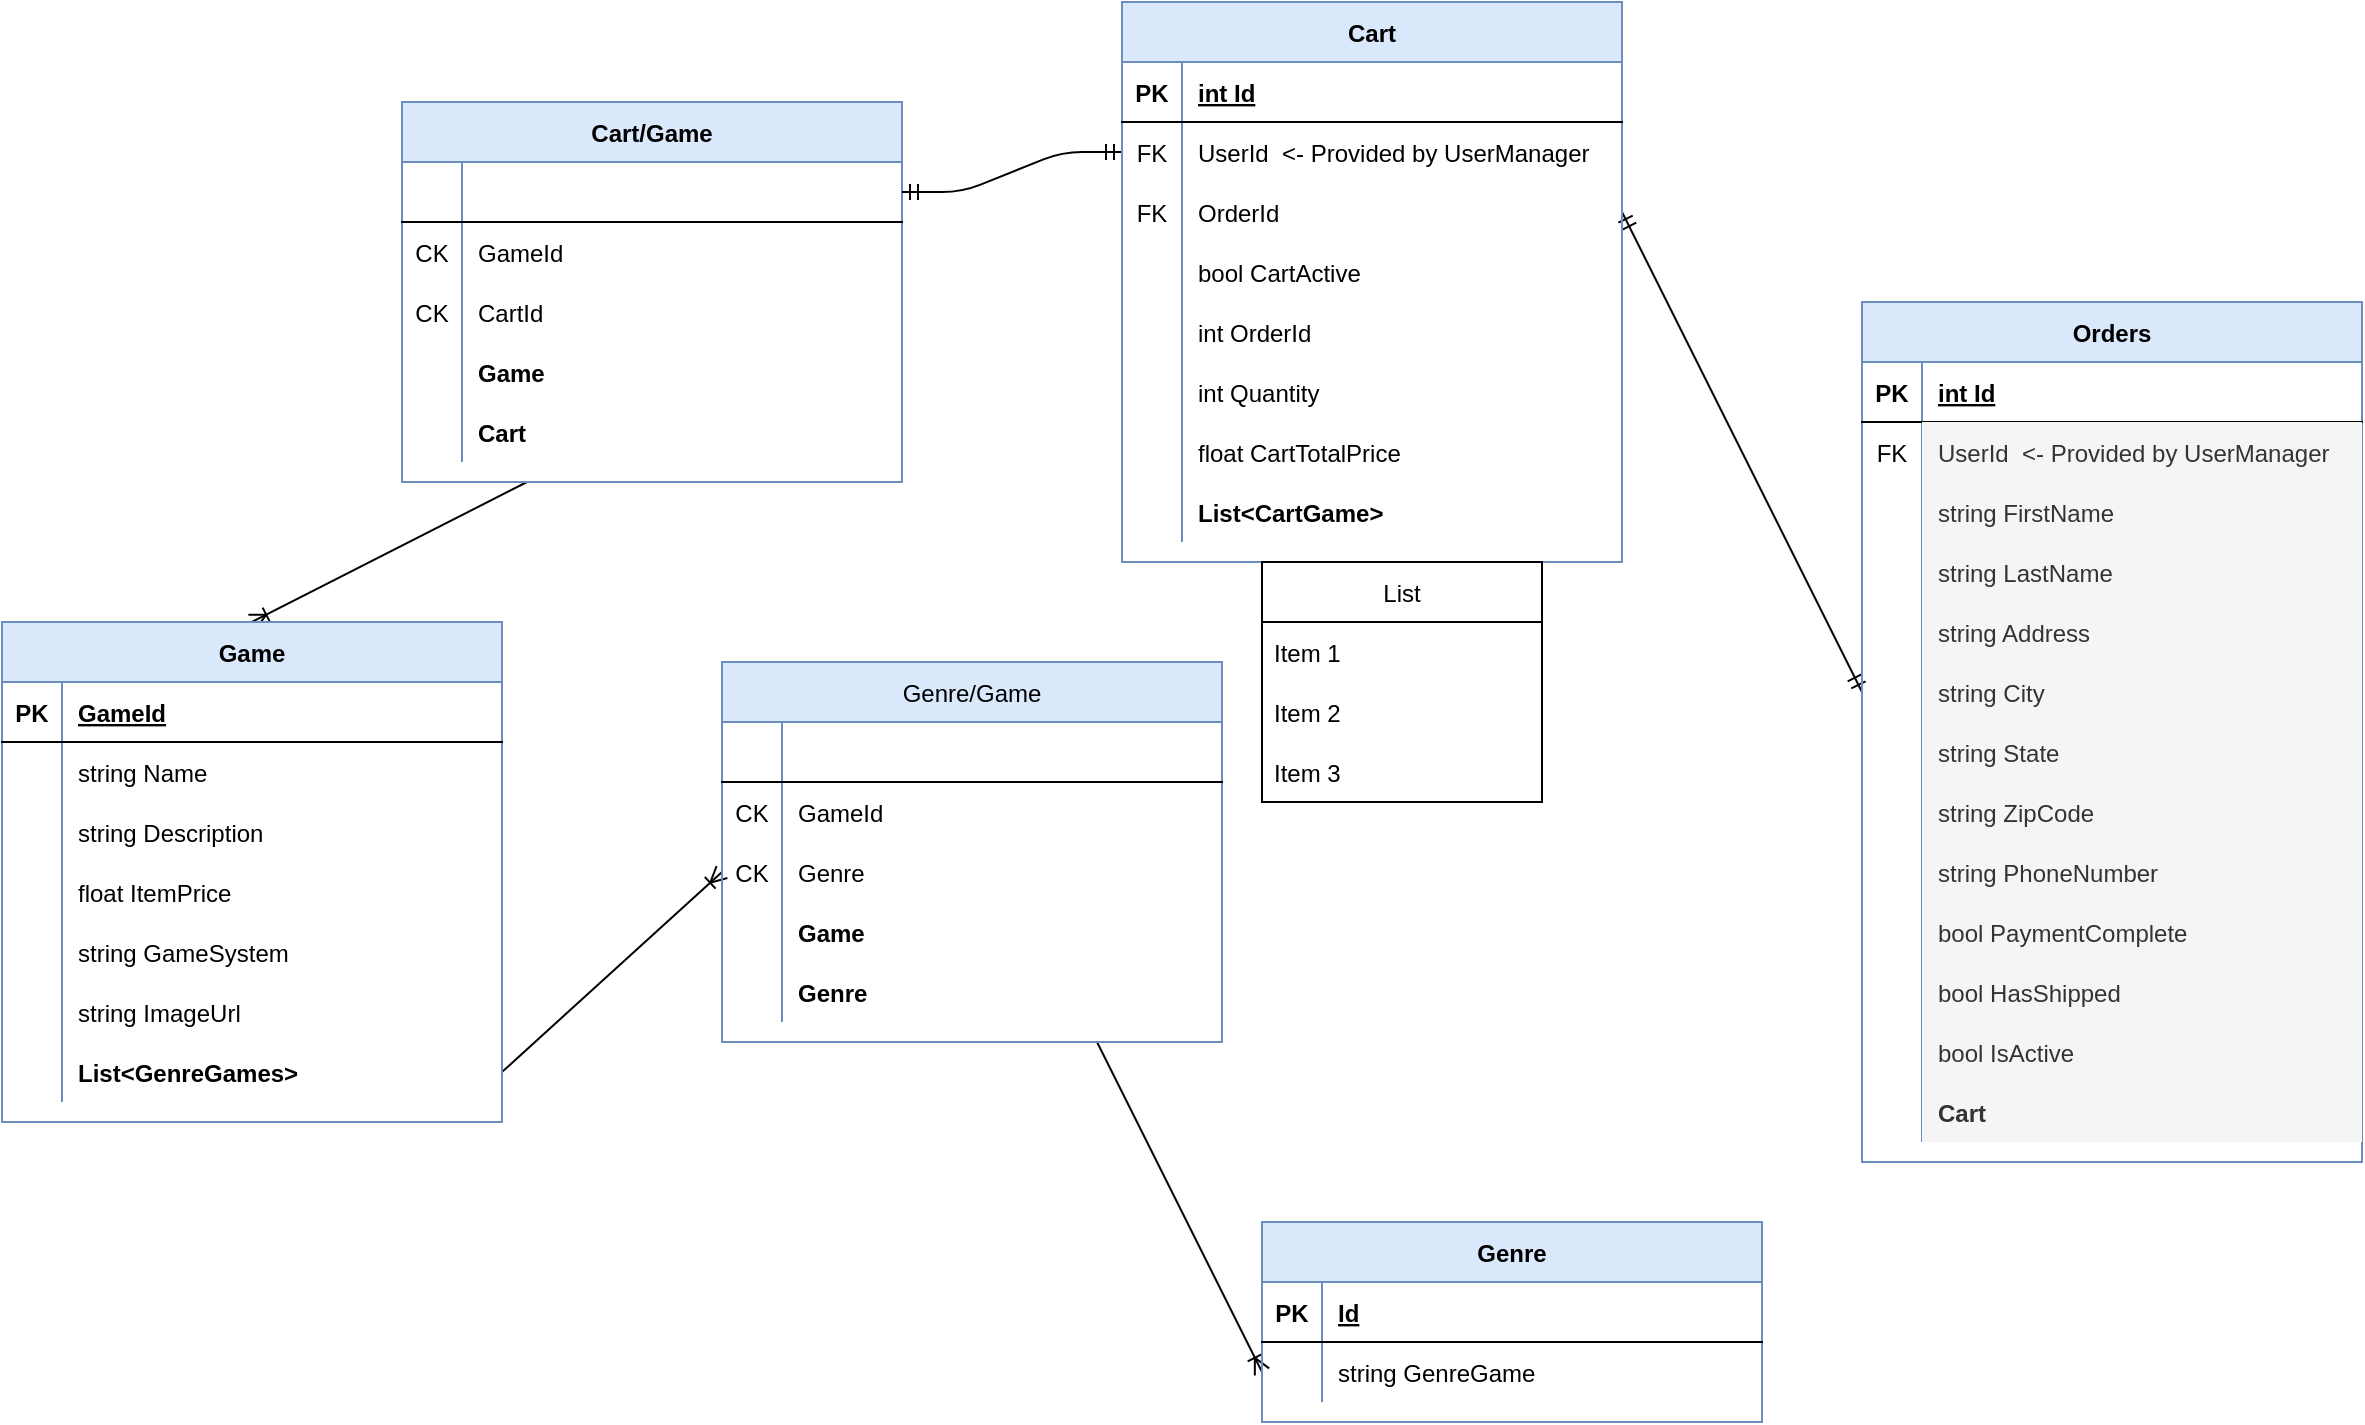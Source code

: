 <mxfile version="15.4.0" type="device"><diagram id="R2lEEEUBdFMjLlhIrx00" name="Page-1"><mxGraphModel dx="2062" dy="1182" grid="1" gridSize="10" guides="1" tooltips="1" connect="1" arrows="1" fold="1" page="1" pageScale="1" pageWidth="850" pageHeight="1100" math="0" shadow="0" extFonts="Permanent Marker^https://fonts.googleapis.com/css?family=Permanent+Marker"><root><mxCell id="0"/><mxCell id="1" parent="0"/><mxCell id="3c_IGy8FQZvmHHwzcWhP-22" value="" style="fontSize=12;html=1;endArrow=ERoneToMany;exitX=0.75;exitY=1;exitDx=0;exitDy=0;entryX=0;entryY=0.5;entryDx=0;entryDy=0;" parent="1" source="3c_IGy8FQZvmHHwzcWhP-15" target="3c_IGy8FQZvmHHwzcWhP-12" edge="1"><mxGeometry width="100" height="100" relative="1" as="geometry"><mxPoint x="510" y="760" as="sourcePoint"/><mxPoint x="610" y="660" as="targetPoint"/></mxGeometry></mxCell><mxCell id="3c_IGy8FQZvmHHwzcWhP-24" value="" style="fontSize=12;html=1;endArrow=ERoneToMany;entryX=0.5;entryY=0;entryDx=0;entryDy=0;exitX=0.25;exitY=1;exitDx=0;exitDy=0;" parent="1" source="3c_IGy8FQZvmHHwzcWhP-25" target="C-vyLk0tnHw3VtMMgP7b-23" edge="1"><mxGeometry width="100" height="100" relative="1" as="geometry"><mxPoint x="350" y="610" as="sourcePoint"/><mxPoint x="430" y="380" as="targetPoint"/></mxGeometry></mxCell><mxCell id="3c_IGy8FQZvmHHwzcWhP-25" value="Cart/Game" style="shape=table;startSize=30;container=1;collapsible=1;childLayout=tableLayout;fixedRows=1;rowLines=0;fontStyle=1;align=center;resizeLast=1;fillColor=#dae8fc;strokeColor=#6c8ebf;" parent="1" vertex="1"><mxGeometry x="220" y="320" width="250" height="190" as="geometry"/></mxCell><mxCell id="3c_IGy8FQZvmHHwzcWhP-26" value="" style="shape=partialRectangle;collapsible=0;dropTarget=0;pointerEvents=0;fillColor=none;points=[[0,0.5],[1,0.5]];portConstraint=eastwest;top=0;left=0;right=0;bottom=1;" parent="3c_IGy8FQZvmHHwzcWhP-25" vertex="1"><mxGeometry y="30" width="250" height="30" as="geometry"/></mxCell><mxCell id="3c_IGy8FQZvmHHwzcWhP-27" value="" style="shape=partialRectangle;overflow=hidden;connectable=0;fillColor=none;top=0;left=0;bottom=0;right=0;fontStyle=1;" parent="3c_IGy8FQZvmHHwzcWhP-26" vertex="1"><mxGeometry width="30" height="30" as="geometry"/></mxCell><mxCell id="3c_IGy8FQZvmHHwzcWhP-28" value="" style="shape=partialRectangle;overflow=hidden;connectable=0;fillColor=none;top=0;left=0;bottom=0;right=0;align=left;spacingLeft=6;fontStyle=5;" parent="3c_IGy8FQZvmHHwzcWhP-26" vertex="1"><mxGeometry x="30" width="220" height="30" as="geometry"/></mxCell><mxCell id="3c_IGy8FQZvmHHwzcWhP-29" value="" style="shape=partialRectangle;collapsible=0;dropTarget=0;pointerEvents=0;fillColor=none;points=[[0,0.5],[1,0.5]];portConstraint=eastwest;top=0;left=0;right=0;bottom=0;" parent="3c_IGy8FQZvmHHwzcWhP-25" vertex="1"><mxGeometry y="60" width="250" height="30" as="geometry"/></mxCell><mxCell id="3c_IGy8FQZvmHHwzcWhP-30" value="CK" style="shape=partialRectangle;overflow=hidden;connectable=0;fillColor=none;top=0;left=0;bottom=0;right=0;" parent="3c_IGy8FQZvmHHwzcWhP-29" vertex="1"><mxGeometry width="30" height="30" as="geometry"/></mxCell><mxCell id="3c_IGy8FQZvmHHwzcWhP-31" value="GameId" style="shape=partialRectangle;overflow=hidden;connectable=0;fillColor=none;top=0;left=0;bottom=0;right=0;align=left;spacingLeft=6;" parent="3c_IGy8FQZvmHHwzcWhP-29" vertex="1"><mxGeometry x="30" width="220" height="30" as="geometry"/></mxCell><mxCell id="3c_IGy8FQZvmHHwzcWhP-35" style="shape=partialRectangle;collapsible=0;dropTarget=0;pointerEvents=0;fillColor=none;points=[[0,0.5],[1,0.5]];portConstraint=eastwest;top=0;left=0;right=0;bottom=0;" parent="3c_IGy8FQZvmHHwzcWhP-25" vertex="1"><mxGeometry y="90" width="250" height="30" as="geometry"/></mxCell><mxCell id="3c_IGy8FQZvmHHwzcWhP-36" value="CK" style="shape=partialRectangle;overflow=hidden;connectable=0;fillColor=none;top=0;left=0;bottom=0;right=0;" parent="3c_IGy8FQZvmHHwzcWhP-35" vertex="1"><mxGeometry width="30" height="30" as="geometry"/></mxCell><mxCell id="3c_IGy8FQZvmHHwzcWhP-37" value="CartId" style="shape=partialRectangle;overflow=hidden;connectable=0;fillColor=none;top=0;left=0;bottom=0;right=0;align=left;spacingLeft=6;" parent="3c_IGy8FQZvmHHwzcWhP-35" vertex="1"><mxGeometry x="30" width="220" height="30" as="geometry"/></mxCell><mxCell id="6pikiVAuJs5K2kTqVLwY-70" style="shape=partialRectangle;collapsible=0;dropTarget=0;pointerEvents=0;fillColor=none;points=[[0,0.5],[1,0.5]];portConstraint=eastwest;top=0;left=0;right=0;bottom=0;" parent="3c_IGy8FQZvmHHwzcWhP-25" vertex="1"><mxGeometry y="120" width="250" height="30" as="geometry"/></mxCell><mxCell id="6pikiVAuJs5K2kTqVLwY-71" style="shape=partialRectangle;overflow=hidden;connectable=0;fillColor=none;top=0;left=0;bottom=0;right=0;" parent="6pikiVAuJs5K2kTqVLwY-70" vertex="1"><mxGeometry width="30" height="30" as="geometry"/></mxCell><mxCell id="6pikiVAuJs5K2kTqVLwY-72" value="Game" style="shape=partialRectangle;overflow=hidden;connectable=0;fillColor=none;top=0;left=0;bottom=0;right=0;align=left;spacingLeft=6;fontStyle=1" parent="6pikiVAuJs5K2kTqVLwY-70" vertex="1"><mxGeometry x="30" width="220" height="30" as="geometry"/></mxCell><mxCell id="6pikiVAuJs5K2kTqVLwY-67" style="shape=partialRectangle;collapsible=0;dropTarget=0;pointerEvents=0;fillColor=none;points=[[0,0.5],[1,0.5]];portConstraint=eastwest;top=0;left=0;right=0;bottom=0;" parent="3c_IGy8FQZvmHHwzcWhP-25" vertex="1"><mxGeometry y="150" width="250" height="30" as="geometry"/></mxCell><mxCell id="6pikiVAuJs5K2kTqVLwY-68" style="shape=partialRectangle;overflow=hidden;connectable=0;fillColor=none;top=0;left=0;bottom=0;right=0;" parent="6pikiVAuJs5K2kTqVLwY-67" vertex="1"><mxGeometry width="30" height="30" as="geometry"/></mxCell><mxCell id="6pikiVAuJs5K2kTqVLwY-69" value="Cart" style="shape=partialRectangle;overflow=hidden;connectable=0;fillColor=none;top=0;left=0;bottom=0;right=0;align=left;spacingLeft=6;fontStyle=1" parent="6pikiVAuJs5K2kTqVLwY-67" vertex="1"><mxGeometry x="30" width="220" height="30" as="geometry"/></mxCell><mxCell id="3c_IGy8FQZvmHHwzcWhP-32" value="" style="edgeStyle=entityRelationEdgeStyle;fontSize=12;html=1;endArrow=ERmandOne;startArrow=ERmandOne;entryX=0;entryY=0.5;entryDx=0;entryDy=0;exitX=1;exitY=0.5;exitDx=0;exitDy=0;" parent="1" source="3c_IGy8FQZvmHHwzcWhP-26" target="C-vyLk0tnHw3VtMMgP7b-17" edge="1"><mxGeometry width="100" height="100" relative="1" as="geometry"><mxPoint x="340" y="630" as="sourcePoint"/><mxPoint x="440" y="530" as="targetPoint"/></mxGeometry></mxCell><mxCell id="3c_IGy8FQZvmHHwzcWhP-34" value="" style="fontSize=12;html=1;endArrow=ERmandOne;startArrow=ERmandOne;exitX=1;exitY=0.5;exitDx=0;exitDy=0;entryX=0;entryY=0.5;entryDx=0;entryDy=0;" parent="1" source="C-vyLk0tnHw3VtMMgP7b-20" target="C-vyLk0tnHw3VtMMgP7b-9" edge="1"><mxGeometry width="100" height="100" relative="1" as="geometry"><mxPoint x="780" y="500" as="sourcePoint"/><mxPoint x="1050" y="240" as="targetPoint"/><Array as="points"/></mxGeometry></mxCell><mxCell id="3c_IGy8FQZvmHHwzcWhP-51" value="" style="fontSize=12;html=1;endArrow=ERoneToMany;entryX=0;entryY=0.5;entryDx=0;entryDy=0;exitX=1;exitY=0.5;exitDx=0;exitDy=0;" parent="1" source="C-vyLk0tnHw3VtMMgP7b-27" target="3c_IGy8FQZvmHHwzcWhP-38" edge="1"><mxGeometry width="100" height="100" relative="1" as="geometry"><mxPoint x="50" y="750" as="sourcePoint"/><mxPoint x="150" y="650" as="targetPoint"/></mxGeometry></mxCell><mxCell id="C-vyLk0tnHw3VtMMgP7b-2" value="Orders" style="shape=table;startSize=30;container=1;collapsible=1;childLayout=tableLayout;fixedRows=1;rowLines=0;fontStyle=1;align=center;resizeLast=1;fillColor=#dae8fc;strokeColor=#6c8ebf;" parent="1" vertex="1"><mxGeometry x="950" y="420" width="250" height="430" as="geometry"/></mxCell><mxCell id="C-vyLk0tnHw3VtMMgP7b-3" value="" style="shape=partialRectangle;collapsible=0;dropTarget=0;pointerEvents=0;fillColor=none;points=[[0,0.5],[1,0.5]];portConstraint=eastwest;top=0;left=0;right=0;bottom=1;" parent="C-vyLk0tnHw3VtMMgP7b-2" vertex="1"><mxGeometry y="30" width="250" height="30" as="geometry"/></mxCell><mxCell id="C-vyLk0tnHw3VtMMgP7b-4" value="PK" style="shape=partialRectangle;overflow=hidden;connectable=0;fillColor=none;top=0;left=0;bottom=0;right=0;fontStyle=1;" parent="C-vyLk0tnHw3VtMMgP7b-3" vertex="1"><mxGeometry width="30" height="30" as="geometry"/></mxCell><mxCell id="C-vyLk0tnHw3VtMMgP7b-5" value="int Id" style="shape=partialRectangle;overflow=hidden;connectable=0;fillColor=none;top=0;left=0;bottom=0;right=0;align=left;spacingLeft=6;fontStyle=5;" parent="C-vyLk0tnHw3VtMMgP7b-3" vertex="1"><mxGeometry x="30" width="220" height="30" as="geometry"/></mxCell><mxCell id="6pikiVAuJs5K2kTqVLwY-1" style="shape=partialRectangle;collapsible=0;dropTarget=0;pointerEvents=0;fillColor=none;points=[[0,0.5],[1,0.5]];portConstraint=eastwest;top=0;left=0;right=0;bottom=0;" parent="C-vyLk0tnHw3VtMMgP7b-2" vertex="1"><mxGeometry y="60" width="250" height="30" as="geometry"/></mxCell><mxCell id="6pikiVAuJs5K2kTqVLwY-2" value="FK" style="shape=partialRectangle;overflow=hidden;connectable=0;fillColor=none;top=0;left=0;bottom=0;right=0;" parent="6pikiVAuJs5K2kTqVLwY-1" vertex="1"><mxGeometry width="30" height="30" as="geometry"/></mxCell><mxCell id="6pikiVAuJs5K2kTqVLwY-3" value="UserId  &lt;- Provided by UserManager" style="shape=partialRectangle;overflow=hidden;connectable=0;fillColor=#f5f5f5;top=0;left=0;bottom=0;right=0;align=left;spacingLeft=6;strokeColor=#666666;fontColor=#333333;" parent="6pikiVAuJs5K2kTqVLwY-1" vertex="1"><mxGeometry x="30" width="220" height="30" as="geometry"/></mxCell><mxCell id="6pikiVAuJs5K2kTqVLwY-4" style="shape=partialRectangle;collapsible=0;dropTarget=0;pointerEvents=0;fillColor=none;points=[[0,0.5],[1,0.5]];portConstraint=eastwest;top=0;left=0;right=0;bottom=0;" parent="C-vyLk0tnHw3VtMMgP7b-2" vertex="1"><mxGeometry y="90" width="250" height="30" as="geometry"/></mxCell><mxCell id="6pikiVAuJs5K2kTqVLwY-5" style="shape=partialRectangle;overflow=hidden;connectable=0;fillColor=none;top=0;left=0;bottom=0;right=0;" parent="6pikiVAuJs5K2kTqVLwY-4" vertex="1"><mxGeometry width="30" height="30" as="geometry"/></mxCell><mxCell id="6pikiVAuJs5K2kTqVLwY-6" value="string FirstName" style="shape=partialRectangle;overflow=hidden;connectable=0;fillColor=#f5f5f5;top=0;left=0;bottom=0;right=0;align=left;spacingLeft=6;strokeColor=#666666;fontColor=#333333;" parent="6pikiVAuJs5K2kTqVLwY-4" vertex="1"><mxGeometry x="30" width="220" height="30" as="geometry"/></mxCell><mxCell id="6pikiVAuJs5K2kTqVLwY-7" style="shape=partialRectangle;collapsible=0;dropTarget=0;pointerEvents=0;fillColor=none;points=[[0,0.5],[1,0.5]];portConstraint=eastwest;top=0;left=0;right=0;bottom=0;" parent="C-vyLk0tnHw3VtMMgP7b-2" vertex="1"><mxGeometry y="120" width="250" height="30" as="geometry"/></mxCell><mxCell id="6pikiVAuJs5K2kTqVLwY-8" style="shape=partialRectangle;overflow=hidden;connectable=0;fillColor=none;top=0;left=0;bottom=0;right=0;" parent="6pikiVAuJs5K2kTqVLwY-7" vertex="1"><mxGeometry width="30" height="30" as="geometry"/></mxCell><mxCell id="6pikiVAuJs5K2kTqVLwY-9" value="string LastName" style="shape=partialRectangle;overflow=hidden;connectable=0;fillColor=#f5f5f5;top=0;left=0;bottom=0;right=0;align=left;spacingLeft=6;strokeColor=#666666;fontColor=#333333;" parent="6pikiVAuJs5K2kTqVLwY-7" vertex="1"><mxGeometry x="30" width="220" height="30" as="geometry"/></mxCell><mxCell id="C-vyLk0tnHw3VtMMgP7b-6" value="" style="shape=partialRectangle;collapsible=0;dropTarget=0;pointerEvents=0;fillColor=none;points=[[0,0.5],[1,0.5]];portConstraint=eastwest;top=0;left=0;right=0;bottom=0;" parent="C-vyLk0tnHw3VtMMgP7b-2" vertex="1"><mxGeometry y="150" width="250" height="30" as="geometry"/></mxCell><mxCell id="C-vyLk0tnHw3VtMMgP7b-7" value="" style="shape=partialRectangle;overflow=hidden;connectable=0;fillColor=none;top=0;left=0;bottom=0;right=0;" parent="C-vyLk0tnHw3VtMMgP7b-6" vertex="1"><mxGeometry width="30" height="30" as="geometry"/></mxCell><mxCell id="C-vyLk0tnHw3VtMMgP7b-8" value="string Address" style="shape=partialRectangle;overflow=hidden;connectable=0;fillColor=#f5f5f5;top=0;left=0;bottom=0;right=0;align=left;spacingLeft=6;strokeColor=#666666;fontColor=#333333;" parent="C-vyLk0tnHw3VtMMgP7b-6" vertex="1"><mxGeometry x="30" width="220" height="30" as="geometry"/></mxCell><mxCell id="C-vyLk0tnHw3VtMMgP7b-9" value="" style="shape=partialRectangle;collapsible=0;dropTarget=0;pointerEvents=0;fillColor=none;points=[[0,0.5],[1,0.5]];portConstraint=eastwest;top=0;left=0;right=0;bottom=0;" parent="C-vyLk0tnHw3VtMMgP7b-2" vertex="1"><mxGeometry y="180" width="250" height="30" as="geometry"/></mxCell><mxCell id="C-vyLk0tnHw3VtMMgP7b-10" value="" style="shape=partialRectangle;overflow=hidden;connectable=0;fillColor=none;top=0;left=0;bottom=0;right=0;" parent="C-vyLk0tnHw3VtMMgP7b-9" vertex="1"><mxGeometry width="30" height="30" as="geometry"/></mxCell><mxCell id="C-vyLk0tnHw3VtMMgP7b-11" value="string City" style="shape=partialRectangle;overflow=hidden;connectable=0;fillColor=#f5f5f5;top=0;left=0;bottom=0;right=0;align=left;spacingLeft=6;fontStyle=0;strokeColor=#666666;fontColor=#333333;" parent="C-vyLk0tnHw3VtMMgP7b-9" vertex="1"><mxGeometry x="30" width="220" height="30" as="geometry"/></mxCell><mxCell id="6pikiVAuJs5K2kTqVLwY-25" style="shape=partialRectangle;collapsible=0;dropTarget=0;pointerEvents=0;fillColor=none;points=[[0,0.5],[1,0.5]];portConstraint=eastwest;top=0;left=0;right=0;bottom=0;" parent="C-vyLk0tnHw3VtMMgP7b-2" vertex="1"><mxGeometry y="210" width="250" height="30" as="geometry"/></mxCell><mxCell id="6pikiVAuJs5K2kTqVLwY-26" style="shape=partialRectangle;overflow=hidden;connectable=0;fillColor=none;top=0;left=0;bottom=0;right=0;" parent="6pikiVAuJs5K2kTqVLwY-25" vertex="1"><mxGeometry width="30" height="30" as="geometry"/></mxCell><mxCell id="6pikiVAuJs5K2kTqVLwY-27" value="string State" style="shape=partialRectangle;overflow=hidden;connectable=0;fillColor=#f5f5f5;top=0;left=0;bottom=0;right=0;align=left;spacingLeft=6;fontStyle=0;strokeColor=#666666;fontColor=#333333;" parent="6pikiVAuJs5K2kTqVLwY-25" vertex="1"><mxGeometry x="30" width="220" height="30" as="geometry"/></mxCell><mxCell id="6pikiVAuJs5K2kTqVLwY-22" style="shape=partialRectangle;collapsible=0;dropTarget=0;pointerEvents=0;fillColor=none;points=[[0,0.5],[1,0.5]];portConstraint=eastwest;top=0;left=0;right=0;bottom=0;" parent="C-vyLk0tnHw3VtMMgP7b-2" vertex="1"><mxGeometry y="240" width="250" height="30" as="geometry"/></mxCell><mxCell id="6pikiVAuJs5K2kTqVLwY-23" style="shape=partialRectangle;overflow=hidden;connectable=0;fillColor=none;top=0;left=0;bottom=0;right=0;" parent="6pikiVAuJs5K2kTqVLwY-22" vertex="1"><mxGeometry width="30" height="30" as="geometry"/></mxCell><mxCell id="6pikiVAuJs5K2kTqVLwY-24" value="string ZipCode" style="shape=partialRectangle;overflow=hidden;connectable=0;fillColor=#f5f5f5;top=0;left=0;bottom=0;right=0;align=left;spacingLeft=6;fontStyle=0;strokeColor=#666666;fontColor=#333333;" parent="6pikiVAuJs5K2kTqVLwY-22" vertex="1"><mxGeometry x="30" width="220" height="30" as="geometry"/></mxCell><mxCell id="6pikiVAuJs5K2kTqVLwY-19" style="shape=partialRectangle;collapsible=0;dropTarget=0;pointerEvents=0;fillColor=none;points=[[0,0.5],[1,0.5]];portConstraint=eastwest;top=0;left=0;right=0;bottom=0;" parent="C-vyLk0tnHw3VtMMgP7b-2" vertex="1"><mxGeometry y="270" width="250" height="30" as="geometry"/></mxCell><mxCell id="6pikiVAuJs5K2kTqVLwY-20" style="shape=partialRectangle;overflow=hidden;connectable=0;fillColor=none;top=0;left=0;bottom=0;right=0;" parent="6pikiVAuJs5K2kTqVLwY-19" vertex="1"><mxGeometry width="30" height="30" as="geometry"/></mxCell><mxCell id="6pikiVAuJs5K2kTqVLwY-21" value="string PhoneNumber" style="shape=partialRectangle;overflow=hidden;connectable=0;fillColor=#f5f5f5;top=0;left=0;bottom=0;right=0;align=left;spacingLeft=6;fontStyle=0;strokeColor=#666666;fontColor=#333333;" parent="6pikiVAuJs5K2kTqVLwY-19" vertex="1"><mxGeometry x="30" width="220" height="30" as="geometry"/></mxCell><mxCell id="6pikiVAuJs5K2kTqVLwY-16" style="shape=partialRectangle;collapsible=0;dropTarget=0;pointerEvents=0;fillColor=none;points=[[0,0.5],[1,0.5]];portConstraint=eastwest;top=0;left=0;right=0;bottom=0;" parent="C-vyLk0tnHw3VtMMgP7b-2" vertex="1"><mxGeometry y="300" width="250" height="30" as="geometry"/></mxCell><mxCell id="6pikiVAuJs5K2kTqVLwY-17" style="shape=partialRectangle;overflow=hidden;connectable=0;fillColor=none;top=0;left=0;bottom=0;right=0;" parent="6pikiVAuJs5K2kTqVLwY-16" vertex="1"><mxGeometry width="30" height="30" as="geometry"/></mxCell><mxCell id="6pikiVAuJs5K2kTqVLwY-18" value="bool PaymentComplete" style="shape=partialRectangle;overflow=hidden;connectable=0;fillColor=#f5f5f5;top=0;left=0;bottom=0;right=0;align=left;spacingLeft=6;fontStyle=0;strokeColor=#666666;fontColor=#333333;" parent="6pikiVAuJs5K2kTqVLwY-16" vertex="1"><mxGeometry x="30" width="220" height="30" as="geometry"/></mxCell><mxCell id="6pikiVAuJs5K2kTqVLwY-13" style="shape=partialRectangle;collapsible=0;dropTarget=0;pointerEvents=0;fillColor=none;points=[[0,0.5],[1,0.5]];portConstraint=eastwest;top=0;left=0;right=0;bottom=0;" parent="C-vyLk0tnHw3VtMMgP7b-2" vertex="1"><mxGeometry y="330" width="250" height="30" as="geometry"/></mxCell><mxCell id="6pikiVAuJs5K2kTqVLwY-14" style="shape=partialRectangle;overflow=hidden;connectable=0;fillColor=none;top=0;left=0;bottom=0;right=0;" parent="6pikiVAuJs5K2kTqVLwY-13" vertex="1"><mxGeometry width="30" height="30" as="geometry"/></mxCell><mxCell id="6pikiVAuJs5K2kTqVLwY-15" value="bool HasShipped" style="shape=partialRectangle;overflow=hidden;connectable=0;fillColor=#f5f5f5;top=0;left=0;bottom=0;right=0;align=left;spacingLeft=6;fontStyle=0;strokeColor=#666666;fontColor=#333333;" parent="6pikiVAuJs5K2kTqVLwY-13" vertex="1"><mxGeometry x="30" width="220" height="30" as="geometry"/></mxCell><mxCell id="6pikiVAuJs5K2kTqVLwY-34" style="shape=partialRectangle;collapsible=0;dropTarget=0;pointerEvents=0;fillColor=none;points=[[0,0.5],[1,0.5]];portConstraint=eastwest;top=0;left=0;right=0;bottom=0;" parent="C-vyLk0tnHw3VtMMgP7b-2" vertex="1"><mxGeometry y="360" width="250" height="30" as="geometry"/></mxCell><mxCell id="6pikiVAuJs5K2kTqVLwY-35" style="shape=partialRectangle;overflow=hidden;connectable=0;fillColor=none;top=0;left=0;bottom=0;right=0;" parent="6pikiVAuJs5K2kTqVLwY-34" vertex="1"><mxGeometry width="30" height="30" as="geometry"/></mxCell><mxCell id="6pikiVAuJs5K2kTqVLwY-36" value="bool IsActive" style="shape=partialRectangle;overflow=hidden;connectable=0;fillColor=#f5f5f5;top=0;left=0;bottom=0;right=0;align=left;spacingLeft=6;fontStyle=0;strokeColor=#666666;fontColor=#333333;" parent="6pikiVAuJs5K2kTqVLwY-34" vertex="1"><mxGeometry x="30" width="220" height="30" as="geometry"/></mxCell><mxCell id="3c_IGy8FQZvmHHwzcWhP-52" style="shape=partialRectangle;collapsible=0;dropTarget=0;pointerEvents=0;fillColor=none;points=[[0,0.5],[1,0.5]];portConstraint=eastwest;top=0;left=0;right=0;bottom=0;" parent="C-vyLk0tnHw3VtMMgP7b-2" vertex="1"><mxGeometry y="390" width="250" height="30" as="geometry"/></mxCell><mxCell id="3c_IGy8FQZvmHHwzcWhP-53" style="shape=partialRectangle;overflow=hidden;connectable=0;fillColor=none;top=0;left=0;bottom=0;right=0;" parent="3c_IGy8FQZvmHHwzcWhP-52" vertex="1"><mxGeometry width="30" height="30" as="geometry"/></mxCell><mxCell id="3c_IGy8FQZvmHHwzcWhP-54" value="Cart" style="shape=partialRectangle;overflow=hidden;connectable=0;fillColor=#f5f5f5;top=0;left=0;bottom=0;right=0;align=left;spacingLeft=6;fontStyle=1;strokeColor=#666666;fontColor=#333333;" parent="3c_IGy8FQZvmHHwzcWhP-52" vertex="1"><mxGeometry x="30" width="220" height="30" as="geometry"/></mxCell><mxCell id="C-vyLk0tnHw3VtMMgP7b-13" value="Cart" style="shape=table;startSize=30;container=1;collapsible=1;childLayout=tableLayout;fixedRows=1;rowLines=0;fontStyle=1;align=center;resizeLast=1;fillColor=#dae8fc;strokeColor=#6c8ebf;" parent="1" vertex="1"><mxGeometry x="580" y="270" width="250" height="280" as="geometry"/></mxCell><mxCell id="C-vyLk0tnHw3VtMMgP7b-14" value="" style="shape=partialRectangle;collapsible=0;dropTarget=0;pointerEvents=0;fillColor=none;points=[[0,0.5],[1,0.5]];portConstraint=eastwest;top=0;left=0;right=0;bottom=1;" parent="C-vyLk0tnHw3VtMMgP7b-13" vertex="1"><mxGeometry y="30" width="250" height="30" as="geometry"/></mxCell><mxCell id="C-vyLk0tnHw3VtMMgP7b-15" value="PK" style="shape=partialRectangle;overflow=hidden;connectable=0;fillColor=none;top=0;left=0;bottom=0;right=0;fontStyle=1;" parent="C-vyLk0tnHw3VtMMgP7b-14" vertex="1"><mxGeometry width="30" height="30" as="geometry"/></mxCell><mxCell id="C-vyLk0tnHw3VtMMgP7b-16" value="int Id" style="shape=partialRectangle;overflow=hidden;connectable=0;fillColor=none;top=0;left=0;bottom=0;right=0;align=left;spacingLeft=6;fontStyle=5;" parent="C-vyLk0tnHw3VtMMgP7b-14" vertex="1"><mxGeometry x="30" width="220" height="30" as="geometry"/></mxCell><mxCell id="C-vyLk0tnHw3VtMMgP7b-17" value="" style="shape=partialRectangle;collapsible=0;dropTarget=0;pointerEvents=0;fillColor=none;points=[[0,0.5],[1,0.5]];portConstraint=eastwest;top=0;left=0;right=0;bottom=0;" parent="C-vyLk0tnHw3VtMMgP7b-13" vertex="1"><mxGeometry y="60" width="250" height="30" as="geometry"/></mxCell><mxCell id="C-vyLk0tnHw3VtMMgP7b-18" value="FK" style="shape=partialRectangle;overflow=hidden;connectable=0;fillColor=none;top=0;left=0;bottom=0;right=0;" parent="C-vyLk0tnHw3VtMMgP7b-17" vertex="1"><mxGeometry width="30" height="30" as="geometry"/></mxCell><mxCell id="C-vyLk0tnHw3VtMMgP7b-19" value="UserId  &lt;- Provided by UserManager" style="shape=partialRectangle;overflow=hidden;connectable=0;fillColor=none;top=0;left=0;bottom=0;right=0;align=left;spacingLeft=6;" parent="C-vyLk0tnHw3VtMMgP7b-17" vertex="1"><mxGeometry x="30" width="220" height="30" as="geometry"/></mxCell><mxCell id="C-vyLk0tnHw3VtMMgP7b-20" value="" style="shape=partialRectangle;collapsible=0;dropTarget=0;pointerEvents=0;fillColor=none;points=[[0,0.5],[1,0.5]];portConstraint=eastwest;top=0;left=0;right=0;bottom=0;" parent="C-vyLk0tnHw3VtMMgP7b-13" vertex="1"><mxGeometry y="90" width="250" height="30" as="geometry"/></mxCell><mxCell id="C-vyLk0tnHw3VtMMgP7b-21" value="FK" style="shape=partialRectangle;overflow=hidden;connectable=0;fillColor=none;top=0;left=0;bottom=0;right=0;" parent="C-vyLk0tnHw3VtMMgP7b-20" vertex="1"><mxGeometry width="30" height="30" as="geometry"/></mxCell><mxCell id="C-vyLk0tnHw3VtMMgP7b-22" value="OrderId" style="shape=partialRectangle;overflow=hidden;connectable=0;fillColor=none;top=0;left=0;bottom=0;right=0;align=left;spacingLeft=6;" parent="C-vyLk0tnHw3VtMMgP7b-20" vertex="1"><mxGeometry x="30" width="220" height="30" as="geometry"/></mxCell><mxCell id="3c_IGy8FQZvmHHwzcWhP-42" style="shape=partialRectangle;collapsible=0;dropTarget=0;pointerEvents=0;fillColor=none;points=[[0,0.5],[1,0.5]];portConstraint=eastwest;top=0;left=0;right=0;bottom=0;" parent="C-vyLk0tnHw3VtMMgP7b-13" vertex="1"><mxGeometry y="120" width="250" height="30" as="geometry"/></mxCell><mxCell id="3c_IGy8FQZvmHHwzcWhP-43" style="shape=partialRectangle;overflow=hidden;connectable=0;fillColor=none;top=0;left=0;bottom=0;right=0;" parent="3c_IGy8FQZvmHHwzcWhP-42" vertex="1"><mxGeometry width="30" height="30" as="geometry"/></mxCell><mxCell id="3c_IGy8FQZvmHHwzcWhP-44" value="bool CartActive" style="shape=partialRectangle;overflow=hidden;connectable=0;fillColor=none;top=0;left=0;bottom=0;right=0;align=left;spacingLeft=6;fontStyle=0" parent="3c_IGy8FQZvmHHwzcWhP-42" vertex="1"><mxGeometry x="30" width="220" height="30" as="geometry"/></mxCell><mxCell id="6pikiVAuJs5K2kTqVLwY-49" style="shape=partialRectangle;collapsible=0;dropTarget=0;pointerEvents=0;fillColor=none;points=[[0,0.5],[1,0.5]];portConstraint=eastwest;top=0;left=0;right=0;bottom=0;" parent="C-vyLk0tnHw3VtMMgP7b-13" vertex="1"><mxGeometry y="150" width="250" height="30" as="geometry"/></mxCell><mxCell id="6pikiVAuJs5K2kTqVLwY-50" value="" style="shape=partialRectangle;overflow=hidden;connectable=0;fillColor=none;top=0;left=0;bottom=0;right=0;" parent="6pikiVAuJs5K2kTqVLwY-49" vertex="1"><mxGeometry width="30" height="30" as="geometry"/></mxCell><mxCell id="6pikiVAuJs5K2kTqVLwY-51" value="int OrderId" style="shape=partialRectangle;overflow=hidden;connectable=0;fillColor=none;top=0;left=0;bottom=0;right=0;align=left;spacingLeft=6;fontStyle=0" parent="6pikiVAuJs5K2kTqVLwY-49" vertex="1"><mxGeometry x="30" width="220" height="30" as="geometry"/></mxCell><mxCell id="6pikiVAuJs5K2kTqVLwY-46" style="shape=partialRectangle;collapsible=0;dropTarget=0;pointerEvents=0;fillColor=none;points=[[0,0.5],[1,0.5]];portConstraint=eastwest;top=0;left=0;right=0;bottom=0;" parent="C-vyLk0tnHw3VtMMgP7b-13" vertex="1"><mxGeometry y="180" width="250" height="30" as="geometry"/></mxCell><mxCell id="6pikiVAuJs5K2kTqVLwY-47" value="" style="shape=partialRectangle;overflow=hidden;connectable=0;fillColor=none;top=0;left=0;bottom=0;right=0;" parent="6pikiVAuJs5K2kTqVLwY-46" vertex="1"><mxGeometry width="30" height="30" as="geometry"/></mxCell><mxCell id="6pikiVAuJs5K2kTqVLwY-48" value="int Quantity" style="shape=partialRectangle;overflow=hidden;connectable=0;fillColor=none;top=0;left=0;bottom=0;right=0;align=left;spacingLeft=6;fontStyle=0" parent="6pikiVAuJs5K2kTqVLwY-46" vertex="1"><mxGeometry x="30" width="220" height="30" as="geometry"/></mxCell><mxCell id="6pikiVAuJs5K2kTqVLwY-43" style="shape=partialRectangle;collapsible=0;dropTarget=0;pointerEvents=0;fillColor=none;points=[[0,0.5],[1,0.5]];portConstraint=eastwest;top=0;left=0;right=0;bottom=0;" parent="C-vyLk0tnHw3VtMMgP7b-13" vertex="1"><mxGeometry y="210" width="250" height="30" as="geometry"/></mxCell><mxCell id="6pikiVAuJs5K2kTqVLwY-44" style="shape=partialRectangle;overflow=hidden;connectable=0;fillColor=none;top=0;left=0;bottom=0;right=0;" parent="6pikiVAuJs5K2kTqVLwY-43" vertex="1"><mxGeometry width="30" height="30" as="geometry"/></mxCell><mxCell id="6pikiVAuJs5K2kTqVLwY-45" value="float CartTotalPrice" style="shape=partialRectangle;overflow=hidden;connectable=0;fillColor=none;top=0;left=0;bottom=0;right=0;align=left;spacingLeft=6;fontStyle=0" parent="6pikiVAuJs5K2kTqVLwY-43" vertex="1"><mxGeometry x="30" width="220" height="30" as="geometry"/></mxCell><mxCell id="6pikiVAuJs5K2kTqVLwY-37" style="shape=partialRectangle;collapsible=0;dropTarget=0;pointerEvents=0;fillColor=none;points=[[0,0.5],[1,0.5]];portConstraint=eastwest;top=0;left=0;right=0;bottom=0;" parent="C-vyLk0tnHw3VtMMgP7b-13" vertex="1"><mxGeometry y="240" width="250" height="30" as="geometry"/></mxCell><mxCell id="6pikiVAuJs5K2kTqVLwY-38" style="shape=partialRectangle;overflow=hidden;connectable=0;fillColor=none;top=0;left=0;bottom=0;right=0;" parent="6pikiVAuJs5K2kTqVLwY-37" vertex="1"><mxGeometry width="30" height="30" as="geometry"/></mxCell><mxCell id="6pikiVAuJs5K2kTqVLwY-39" value="List&lt;CartGame&gt;" style="shape=partialRectangle;overflow=hidden;connectable=0;fillColor=none;top=0;left=0;bottom=0;right=0;align=left;spacingLeft=6;fontStyle=1" parent="6pikiVAuJs5K2kTqVLwY-37" vertex="1"><mxGeometry x="30" width="220" height="30" as="geometry"/></mxCell><mxCell id="3c_IGy8FQZvmHHwzcWhP-15" value="Genre/Game" style="shape=table;startSize=30;container=1;collapsible=1;childLayout=tableLayout;fixedRows=1;rowLines=0;fontStyle=0;align=center;resizeLast=1;fillColor=#dae8fc;strokeColor=#6c8ebf;" parent="1" vertex="1"><mxGeometry x="380" y="600" width="250" height="190" as="geometry"/></mxCell><mxCell id="3c_IGy8FQZvmHHwzcWhP-16" value="" style="shape=partialRectangle;collapsible=0;dropTarget=0;pointerEvents=0;fillColor=none;points=[[0,0.5],[1,0.5]];portConstraint=eastwest;top=0;left=0;right=0;bottom=1;" parent="3c_IGy8FQZvmHHwzcWhP-15" vertex="1"><mxGeometry y="30" width="250" height="30" as="geometry"/></mxCell><mxCell id="3c_IGy8FQZvmHHwzcWhP-17" value="" style="shape=partialRectangle;overflow=hidden;connectable=0;fillColor=none;top=0;left=0;bottom=0;right=0;fontStyle=1;" parent="3c_IGy8FQZvmHHwzcWhP-16" vertex="1"><mxGeometry width="30" height="30" as="geometry"/></mxCell><mxCell id="3c_IGy8FQZvmHHwzcWhP-18" value="" style="shape=partialRectangle;overflow=hidden;connectable=0;fillColor=none;top=0;left=0;bottom=0;right=0;align=left;spacingLeft=6;fontStyle=5;" parent="3c_IGy8FQZvmHHwzcWhP-16" vertex="1"><mxGeometry x="30" width="220" height="30" as="geometry"/></mxCell><mxCell id="3c_IGy8FQZvmHHwzcWhP-19" value="" style="shape=partialRectangle;collapsible=0;dropTarget=0;pointerEvents=0;fillColor=none;points=[[0,0.5],[1,0.5]];portConstraint=eastwest;top=0;left=0;right=0;bottom=0;" parent="3c_IGy8FQZvmHHwzcWhP-15" vertex="1"><mxGeometry y="60" width="250" height="30" as="geometry"/></mxCell><mxCell id="3c_IGy8FQZvmHHwzcWhP-20" value="CK" style="shape=partialRectangle;overflow=hidden;connectable=0;fillColor=none;top=0;left=0;bottom=0;right=0;" parent="3c_IGy8FQZvmHHwzcWhP-19" vertex="1"><mxGeometry width="30" height="30" as="geometry"/></mxCell><mxCell id="3c_IGy8FQZvmHHwzcWhP-21" value="GameId" style="shape=partialRectangle;overflow=hidden;connectable=0;fillColor=none;top=0;left=0;bottom=0;right=0;align=left;spacingLeft=6;" parent="3c_IGy8FQZvmHHwzcWhP-19" vertex="1"><mxGeometry x="30" width="220" height="30" as="geometry"/></mxCell><mxCell id="3c_IGy8FQZvmHHwzcWhP-38" style="shape=partialRectangle;collapsible=0;dropTarget=0;pointerEvents=0;fillColor=none;points=[[0,0.5],[1,0.5]];portConstraint=eastwest;top=0;left=0;right=0;bottom=0;" parent="3c_IGy8FQZvmHHwzcWhP-15" vertex="1"><mxGeometry y="90" width="250" height="30" as="geometry"/></mxCell><mxCell id="3c_IGy8FQZvmHHwzcWhP-39" value="CK" style="shape=partialRectangle;overflow=hidden;connectable=0;fillColor=none;top=0;left=0;bottom=0;right=0;" parent="3c_IGy8FQZvmHHwzcWhP-38" vertex="1"><mxGeometry width="30" height="30" as="geometry"/></mxCell><mxCell id="3c_IGy8FQZvmHHwzcWhP-40" value="Genre" style="shape=partialRectangle;overflow=hidden;connectable=0;fillColor=none;top=0;left=0;bottom=0;right=0;align=left;spacingLeft=6;" parent="3c_IGy8FQZvmHHwzcWhP-38" vertex="1"><mxGeometry x="30" width="220" height="30" as="geometry"/></mxCell><mxCell id="3c_IGy8FQZvmHHwzcWhP-45" style="shape=partialRectangle;collapsible=0;dropTarget=0;pointerEvents=0;fillColor=none;points=[[0,0.5],[1,0.5]];portConstraint=eastwest;top=0;left=0;right=0;bottom=0;" parent="3c_IGy8FQZvmHHwzcWhP-15" vertex="1"><mxGeometry y="120" width="250" height="30" as="geometry"/></mxCell><mxCell id="3c_IGy8FQZvmHHwzcWhP-46" style="shape=partialRectangle;overflow=hidden;connectable=0;fillColor=none;top=0;left=0;bottom=0;right=0;" parent="3c_IGy8FQZvmHHwzcWhP-45" vertex="1"><mxGeometry width="30" height="30" as="geometry"/></mxCell><mxCell id="3c_IGy8FQZvmHHwzcWhP-47" value="Game" style="shape=partialRectangle;overflow=hidden;connectable=0;fillColor=none;top=0;left=0;bottom=0;right=0;align=left;spacingLeft=6;fontStyle=1" parent="3c_IGy8FQZvmHHwzcWhP-45" vertex="1"><mxGeometry x="30" width="220" height="30" as="geometry"/></mxCell><mxCell id="3c_IGy8FQZvmHHwzcWhP-48" style="shape=partialRectangle;collapsible=0;dropTarget=0;pointerEvents=0;fillColor=none;points=[[0,0.5],[1,0.5]];portConstraint=eastwest;top=0;left=0;right=0;bottom=0;fontStyle=1" parent="3c_IGy8FQZvmHHwzcWhP-15" vertex="1"><mxGeometry y="150" width="250" height="30" as="geometry"/></mxCell><mxCell id="3c_IGy8FQZvmHHwzcWhP-49" style="shape=partialRectangle;overflow=hidden;connectable=0;fillColor=none;top=0;left=0;bottom=0;right=0;" parent="3c_IGy8FQZvmHHwzcWhP-48" vertex="1"><mxGeometry width="30" height="30" as="geometry"/></mxCell><mxCell id="3c_IGy8FQZvmHHwzcWhP-50" value="Genre" style="shape=partialRectangle;overflow=hidden;connectable=0;fillColor=none;top=0;left=0;bottom=0;right=0;align=left;spacingLeft=6;fontStyle=1" parent="3c_IGy8FQZvmHHwzcWhP-48" vertex="1"><mxGeometry x="30" width="220" height="30" as="geometry"/></mxCell><mxCell id="3c_IGy8FQZvmHHwzcWhP-8" value="Genre" style="shape=table;startSize=30;container=1;collapsible=1;childLayout=tableLayout;fixedRows=1;rowLines=0;fontStyle=1;align=center;resizeLast=1;fillColor=#dae8fc;strokeColor=#6c8ebf;" parent="1" vertex="1"><mxGeometry x="650" y="880" width="250" height="100" as="geometry"/></mxCell><mxCell id="3c_IGy8FQZvmHHwzcWhP-9" value="" style="shape=partialRectangle;collapsible=0;dropTarget=0;pointerEvents=0;fillColor=none;points=[[0,0.5],[1,0.5]];portConstraint=eastwest;top=0;left=0;right=0;bottom=1;" parent="3c_IGy8FQZvmHHwzcWhP-8" vertex="1"><mxGeometry y="30" width="250" height="30" as="geometry"/></mxCell><mxCell id="3c_IGy8FQZvmHHwzcWhP-10" value="PK" style="shape=partialRectangle;overflow=hidden;connectable=0;fillColor=none;top=0;left=0;bottom=0;right=0;fontStyle=1;" parent="3c_IGy8FQZvmHHwzcWhP-9" vertex="1"><mxGeometry width="30" height="30" as="geometry"/></mxCell><mxCell id="3c_IGy8FQZvmHHwzcWhP-11" value="Id" style="shape=partialRectangle;overflow=hidden;connectable=0;fillColor=none;top=0;left=0;bottom=0;right=0;align=left;spacingLeft=6;fontStyle=5;" parent="3c_IGy8FQZvmHHwzcWhP-9" vertex="1"><mxGeometry x="30" width="220" height="30" as="geometry"/></mxCell><mxCell id="3c_IGy8FQZvmHHwzcWhP-12" value="" style="shape=partialRectangle;collapsible=0;dropTarget=0;pointerEvents=0;fillColor=none;points=[[0,0.5],[1,0.5]];portConstraint=eastwest;top=0;left=0;right=0;bottom=0;" parent="3c_IGy8FQZvmHHwzcWhP-8" vertex="1"><mxGeometry y="60" width="250" height="30" as="geometry"/></mxCell><mxCell id="3c_IGy8FQZvmHHwzcWhP-13" value="" style="shape=partialRectangle;overflow=hidden;connectable=0;fillColor=none;top=0;left=0;bottom=0;right=0;" parent="3c_IGy8FQZvmHHwzcWhP-12" vertex="1"><mxGeometry width="30" height="30" as="geometry"/></mxCell><mxCell id="3c_IGy8FQZvmHHwzcWhP-14" value="string GenreGame" style="shape=partialRectangle;overflow=hidden;connectable=0;fillColor=none;top=0;left=0;bottom=0;right=0;align=left;spacingLeft=6;" parent="3c_IGy8FQZvmHHwzcWhP-12" vertex="1"><mxGeometry x="30" width="220" height="30" as="geometry"/></mxCell><mxCell id="C-vyLk0tnHw3VtMMgP7b-23" value="Game" style="shape=table;startSize=30;container=1;collapsible=1;childLayout=tableLayout;fixedRows=1;rowLines=0;fontStyle=1;align=center;resizeLast=1;fillColor=#dae8fc;strokeColor=#6c8ebf;" parent="1" vertex="1"><mxGeometry x="20" y="580" width="250" height="250" as="geometry"/></mxCell><mxCell id="C-vyLk0tnHw3VtMMgP7b-24" value="" style="shape=partialRectangle;collapsible=0;dropTarget=0;pointerEvents=0;fillColor=none;points=[[0,0.5],[1,0.5]];portConstraint=eastwest;top=0;left=0;right=0;bottom=1;" parent="C-vyLk0tnHw3VtMMgP7b-23" vertex="1"><mxGeometry y="30" width="250" height="30" as="geometry"/></mxCell><mxCell id="C-vyLk0tnHw3VtMMgP7b-25" value="PK" style="shape=partialRectangle;overflow=hidden;connectable=0;fillColor=none;top=0;left=0;bottom=0;right=0;fontStyle=1;" parent="C-vyLk0tnHw3VtMMgP7b-24" vertex="1"><mxGeometry width="30" height="30" as="geometry"/></mxCell><mxCell id="C-vyLk0tnHw3VtMMgP7b-26" value="GameId" style="shape=partialRectangle;overflow=hidden;connectable=0;fillColor=none;top=0;left=0;bottom=0;right=0;align=left;spacingLeft=6;fontStyle=5;" parent="C-vyLk0tnHw3VtMMgP7b-24" vertex="1"><mxGeometry x="30" width="220" height="30" as="geometry"/></mxCell><mxCell id="6pikiVAuJs5K2kTqVLwY-52" style="shape=partialRectangle;collapsible=0;dropTarget=0;pointerEvents=0;fillColor=none;points=[[0,0.5],[1,0.5]];portConstraint=eastwest;top=0;left=0;right=0;bottom=0;" parent="C-vyLk0tnHw3VtMMgP7b-23" vertex="1"><mxGeometry y="60" width="250" height="30" as="geometry"/></mxCell><mxCell id="6pikiVAuJs5K2kTqVLwY-53" style="shape=partialRectangle;overflow=hidden;connectable=0;fillColor=none;top=0;left=0;bottom=0;right=0;" parent="6pikiVAuJs5K2kTqVLwY-52" vertex="1"><mxGeometry width="30" height="30" as="geometry"/></mxCell><mxCell id="6pikiVAuJs5K2kTqVLwY-54" value="string Name" style="shape=partialRectangle;overflow=hidden;connectable=0;fillColor=none;top=0;left=0;bottom=0;right=0;align=left;spacingLeft=6;fontStyle=0" parent="6pikiVAuJs5K2kTqVLwY-52" vertex="1"><mxGeometry x="30" width="220" height="30" as="geometry"/></mxCell><mxCell id="6pikiVAuJs5K2kTqVLwY-55" style="shape=partialRectangle;collapsible=0;dropTarget=0;pointerEvents=0;fillColor=none;points=[[0,0.5],[1,0.5]];portConstraint=eastwest;top=0;left=0;right=0;bottom=0;" parent="C-vyLk0tnHw3VtMMgP7b-23" vertex="1"><mxGeometry y="90" width="250" height="30" as="geometry"/></mxCell><mxCell id="6pikiVAuJs5K2kTqVLwY-56" style="shape=partialRectangle;overflow=hidden;connectable=0;fillColor=none;top=0;left=0;bottom=0;right=0;" parent="6pikiVAuJs5K2kTqVLwY-55" vertex="1"><mxGeometry width="30" height="30" as="geometry"/></mxCell><mxCell id="6pikiVAuJs5K2kTqVLwY-57" value="string Description" style="shape=partialRectangle;overflow=hidden;connectable=0;fillColor=none;top=0;left=0;bottom=0;right=0;align=left;spacingLeft=6;fontStyle=0" parent="6pikiVAuJs5K2kTqVLwY-55" vertex="1"><mxGeometry x="30" width="220" height="30" as="geometry"/></mxCell><mxCell id="6pikiVAuJs5K2kTqVLwY-58" style="shape=partialRectangle;collapsible=0;dropTarget=0;pointerEvents=0;fillColor=none;points=[[0,0.5],[1,0.5]];portConstraint=eastwest;top=0;left=0;right=0;bottom=0;" parent="C-vyLk0tnHw3VtMMgP7b-23" vertex="1"><mxGeometry y="120" width="250" height="30" as="geometry"/></mxCell><mxCell id="6pikiVAuJs5K2kTqVLwY-59" style="shape=partialRectangle;overflow=hidden;connectable=0;fillColor=none;top=0;left=0;bottom=0;right=0;" parent="6pikiVAuJs5K2kTqVLwY-58" vertex="1"><mxGeometry width="30" height="30" as="geometry"/></mxCell><mxCell id="6pikiVAuJs5K2kTqVLwY-60" value="float ItemPrice" style="shape=partialRectangle;overflow=hidden;connectable=0;fillColor=none;top=0;left=0;bottom=0;right=0;align=left;spacingLeft=6;fontStyle=0" parent="6pikiVAuJs5K2kTqVLwY-58" vertex="1"><mxGeometry x="30" width="220" height="30" as="geometry"/></mxCell><mxCell id="6pikiVAuJs5K2kTqVLwY-61" style="shape=partialRectangle;collapsible=0;dropTarget=0;pointerEvents=0;fillColor=none;points=[[0,0.5],[1,0.5]];portConstraint=eastwest;top=0;left=0;right=0;bottom=0;" parent="C-vyLk0tnHw3VtMMgP7b-23" vertex="1"><mxGeometry y="150" width="250" height="30" as="geometry"/></mxCell><mxCell id="6pikiVAuJs5K2kTqVLwY-62" style="shape=partialRectangle;overflow=hidden;connectable=0;fillColor=none;top=0;left=0;bottom=0;right=0;" parent="6pikiVAuJs5K2kTqVLwY-61" vertex="1"><mxGeometry width="30" height="30" as="geometry"/></mxCell><mxCell id="6pikiVAuJs5K2kTqVLwY-63" value="string GameSystem" style="shape=partialRectangle;overflow=hidden;connectable=0;fillColor=none;top=0;left=0;bottom=0;right=0;align=left;spacingLeft=6;fontStyle=0" parent="6pikiVAuJs5K2kTqVLwY-61" vertex="1"><mxGeometry x="30" width="220" height="30" as="geometry"/></mxCell><mxCell id="6pikiVAuJs5K2kTqVLwY-64" style="shape=partialRectangle;collapsible=0;dropTarget=0;pointerEvents=0;fillColor=none;points=[[0,0.5],[1,0.5]];portConstraint=eastwest;top=0;left=0;right=0;bottom=0;" parent="C-vyLk0tnHw3VtMMgP7b-23" vertex="1"><mxGeometry y="180" width="250" height="30" as="geometry"/></mxCell><mxCell id="6pikiVAuJs5K2kTqVLwY-65" style="shape=partialRectangle;overflow=hidden;connectable=0;fillColor=none;top=0;left=0;bottom=0;right=0;" parent="6pikiVAuJs5K2kTqVLwY-64" vertex="1"><mxGeometry width="30" height="30" as="geometry"/></mxCell><mxCell id="6pikiVAuJs5K2kTqVLwY-66" value="string ImageUrl" style="shape=partialRectangle;overflow=hidden;connectable=0;fillColor=none;top=0;left=0;bottom=0;right=0;align=left;spacingLeft=6;fontStyle=0" parent="6pikiVAuJs5K2kTqVLwY-64" vertex="1"><mxGeometry x="30" width="220" height="30" as="geometry"/></mxCell><mxCell id="C-vyLk0tnHw3VtMMgP7b-27" value="" style="shape=partialRectangle;collapsible=0;dropTarget=0;pointerEvents=0;fillColor=none;points=[[0,0.5],[1,0.5]];portConstraint=eastwest;top=0;left=0;right=0;bottom=0;" parent="C-vyLk0tnHw3VtMMgP7b-23" vertex="1"><mxGeometry y="210" width="250" height="30" as="geometry"/></mxCell><mxCell id="C-vyLk0tnHw3VtMMgP7b-28" value="" style="shape=partialRectangle;overflow=hidden;connectable=0;fillColor=none;top=0;left=0;bottom=0;right=0;" parent="C-vyLk0tnHw3VtMMgP7b-27" vertex="1"><mxGeometry width="30" height="30" as="geometry"/></mxCell><mxCell id="C-vyLk0tnHw3VtMMgP7b-29" value="List&lt;GenreGames&gt;" style="shape=partialRectangle;overflow=hidden;connectable=0;fillColor=none;top=0;left=0;bottom=0;right=0;align=left;spacingLeft=6;fontStyle=1" parent="C-vyLk0tnHw3VtMMgP7b-27" vertex="1"><mxGeometry x="30" width="220" height="30" as="geometry"/></mxCell><mxCell id="ZQERboM1KU6uJ8vdczum-1" value="List" style="swimlane;fontStyle=0;childLayout=stackLayout;horizontal=1;startSize=30;horizontalStack=0;resizeParent=1;resizeParentMax=0;resizeLast=0;collapsible=1;marginBottom=0;" vertex="1" parent="1"><mxGeometry x="650" y="550" width="140" height="120" as="geometry"/></mxCell><mxCell id="ZQERboM1KU6uJ8vdczum-2" value="Item 1" style="text;strokeColor=none;fillColor=none;align=left;verticalAlign=middle;spacingLeft=4;spacingRight=4;overflow=hidden;points=[[0,0.5],[1,0.5]];portConstraint=eastwest;rotatable=0;" vertex="1" parent="ZQERboM1KU6uJ8vdczum-1"><mxGeometry y="30" width="140" height="30" as="geometry"/></mxCell><mxCell id="ZQERboM1KU6uJ8vdczum-3" value="Item 2" style="text;strokeColor=none;fillColor=none;align=left;verticalAlign=middle;spacingLeft=4;spacingRight=4;overflow=hidden;points=[[0,0.5],[1,0.5]];portConstraint=eastwest;rotatable=0;" vertex="1" parent="ZQERboM1KU6uJ8vdczum-1"><mxGeometry y="60" width="140" height="30" as="geometry"/></mxCell><mxCell id="ZQERboM1KU6uJ8vdczum-4" value="Item 3" style="text;strokeColor=none;fillColor=none;align=left;verticalAlign=middle;spacingLeft=4;spacingRight=4;overflow=hidden;points=[[0,0.5],[1,0.5]];portConstraint=eastwest;rotatable=0;" vertex="1" parent="ZQERboM1KU6uJ8vdczum-1"><mxGeometry y="90" width="140" height="30" as="geometry"/></mxCell></root></mxGraphModel></diagram></mxfile>